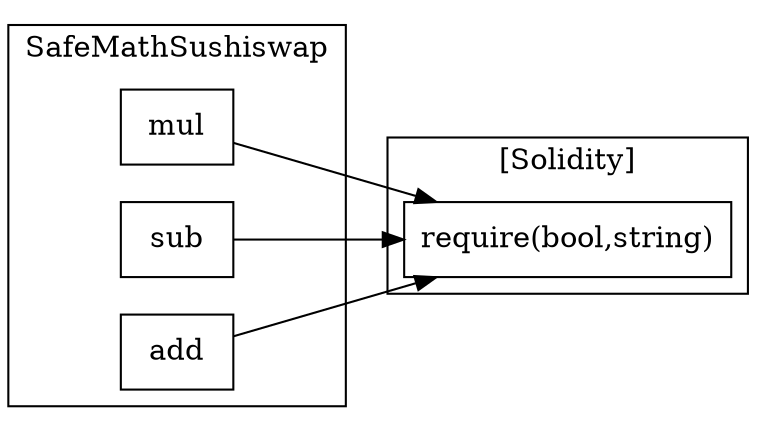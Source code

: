 strict digraph {
rankdir="LR"
node [shape=box]
subgraph cluster_110_SafeMathSushiswap {
label = "SafeMathSushiswap"
"110_mul" [label="mul"]
"110_sub" [label="sub"]
"110_add" [label="add"]
}subgraph cluster_solidity {
label = "[Solidity]"
"require(bool,string)" 
"110_mul" -> "require(bool,string)"
"110_add" -> "require(bool,string)"
"110_sub" -> "require(bool,string)"
}
}